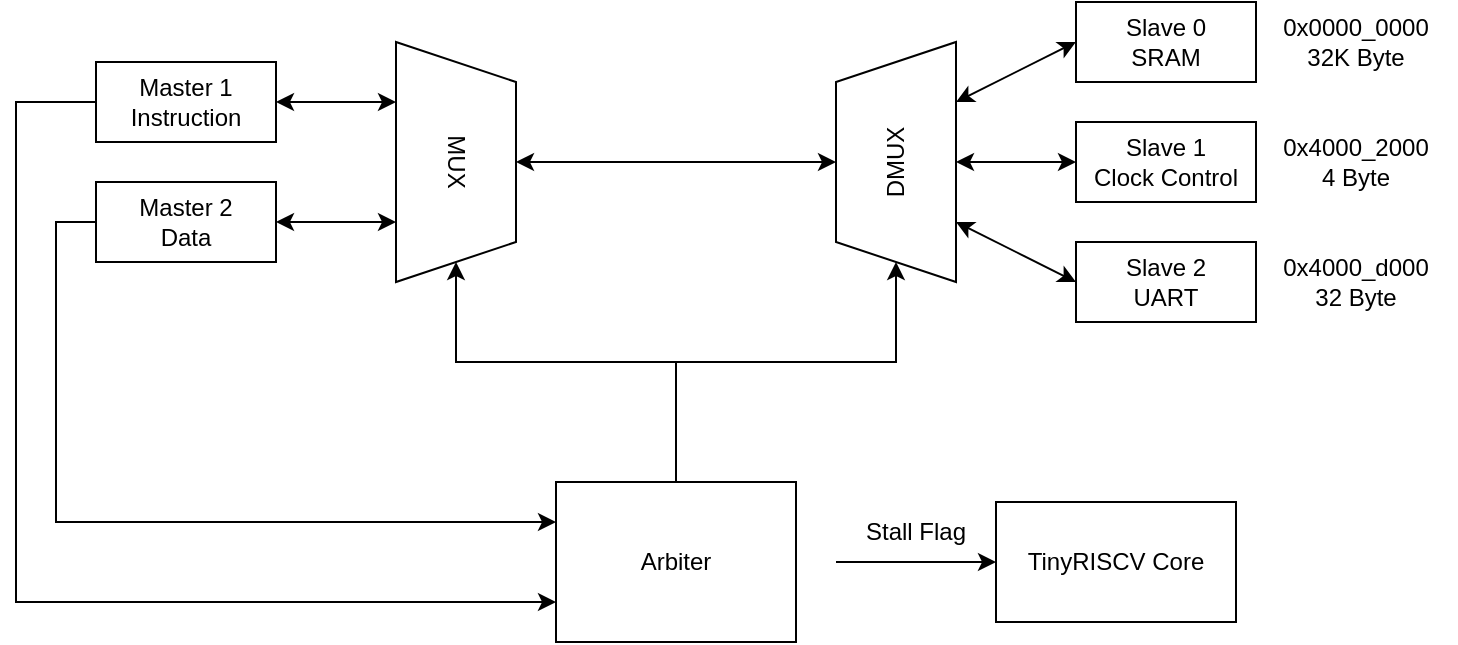 <mxfile version="24.7.17" pages="2">
  <diagram name="第 1 页" id="b-EVU40KWxajxsrVCCrd">
    <mxGraphModel dx="842" dy="523" grid="1" gridSize="10" guides="1" tooltips="1" connect="1" arrows="1" fold="1" page="0" pageScale="1" pageWidth="827" pageHeight="1169" math="0" shadow="0">
      <root>
        <mxCell id="0" />
        <mxCell id="1" parent="0" />
        <mxCell id="rKDLhmpvDE_6_bQ8ug5Q-1" value="MUX" style="shape=trapezoid;perimeter=trapezoidPerimeter;whiteSpace=wrap;html=1;fixedSize=1;rotation=90;" parent="1" vertex="1">
          <mxGeometry x="230" y="250" width="120" height="60" as="geometry" />
        </mxCell>
        <mxCell id="BjeTS2h7bdXaaDoNKuoi-2" value="" style="endArrow=classic;startArrow=classic;html=1;rounded=0;entryX=0.25;entryY=1;entryDx=0;entryDy=0;" parent="1" target="rKDLhmpvDE_6_bQ8ug5Q-1" edge="1">
          <mxGeometry width="50" height="50" relative="1" as="geometry">
            <mxPoint x="200" y="250" as="sourcePoint" />
            <mxPoint x="200" y="260" as="targetPoint" />
          </mxGeometry>
        </mxCell>
        <mxCell id="BjeTS2h7bdXaaDoNKuoi-3" value="" style="endArrow=classic;startArrow=classic;html=1;rounded=0;entryX=0.75;entryY=1;entryDx=0;entryDy=0;" parent="1" target="rKDLhmpvDE_6_bQ8ug5Q-1" edge="1">
          <mxGeometry width="50" height="50" relative="1" as="geometry">
            <mxPoint x="200" y="310" as="sourcePoint" />
            <mxPoint x="200" y="320" as="targetPoint" />
          </mxGeometry>
        </mxCell>
        <mxCell id="BjeTS2h7bdXaaDoNKuoi-5" value="Master 1&lt;div&gt;Instruction&lt;/div&gt;" style="rounded=0;whiteSpace=wrap;html=1;" parent="1" vertex="1">
          <mxGeometry x="110" y="230" width="90" height="40" as="geometry" />
        </mxCell>
        <mxCell id="BjeTS2h7bdXaaDoNKuoi-6" value="Master 2&lt;div&gt;Data&lt;/div&gt;" style="rounded=0;whiteSpace=wrap;html=1;" parent="1" vertex="1">
          <mxGeometry x="110" y="290" width="90" height="40" as="geometry" />
        </mxCell>
        <mxCell id="ebW_fFtAr_l6kahx4v87-1" value="Arbiter" style="rounded=0;whiteSpace=wrap;html=1;" parent="1" vertex="1">
          <mxGeometry x="340" y="440" width="120" height="80" as="geometry" />
        </mxCell>
        <mxCell id="ebW_fFtAr_l6kahx4v87-2" value="" style="endArrow=classic;html=1;rounded=0;exitX=0;exitY=0.5;exitDx=0;exitDy=0;entryX=0;entryY=0.75;entryDx=0;entryDy=0;" parent="1" source="BjeTS2h7bdXaaDoNKuoi-5" target="ebW_fFtAr_l6kahx4v87-1" edge="1">
          <mxGeometry width="50" height="50" relative="1" as="geometry">
            <mxPoint x="210" y="470" as="sourcePoint" />
            <mxPoint x="260" y="420" as="targetPoint" />
            <Array as="points">
              <mxPoint x="70" y="250" />
              <mxPoint x="70" y="500" />
            </Array>
          </mxGeometry>
        </mxCell>
        <mxCell id="ebW_fFtAr_l6kahx4v87-4" value="" style="endArrow=classic;html=1;rounded=0;entryX=0;entryY=0.25;entryDx=0;entryDy=0;exitX=0;exitY=0.5;exitDx=0;exitDy=0;" parent="1" source="BjeTS2h7bdXaaDoNKuoi-6" target="ebW_fFtAr_l6kahx4v87-1" edge="1">
          <mxGeometry width="50" height="50" relative="1" as="geometry">
            <mxPoint x="110" y="420" as="sourcePoint" />
            <mxPoint x="160" y="370" as="targetPoint" />
            <Array as="points">
              <mxPoint x="90" y="310" />
              <mxPoint x="90" y="460" />
            </Array>
          </mxGeometry>
        </mxCell>
        <mxCell id="ebW_fFtAr_l6kahx4v87-5" value="" style="endArrow=classic;html=1;rounded=0;entryX=1;entryY=0.5;entryDx=0;entryDy=0;exitX=0.5;exitY=0;exitDx=0;exitDy=0;" parent="1" source="ebW_fFtAr_l6kahx4v87-1" target="rKDLhmpvDE_6_bQ8ug5Q-1" edge="1">
          <mxGeometry width="50" height="50" relative="1" as="geometry">
            <mxPoint x="420" y="440" as="sourcePoint" />
            <mxPoint x="470" y="390" as="targetPoint" />
            <Array as="points">
              <mxPoint x="400" y="380" />
              <mxPoint x="290" y="380" />
            </Array>
          </mxGeometry>
        </mxCell>
        <mxCell id="ebW_fFtAr_l6kahx4v87-6" value="DMUX" style="shape=trapezoid;perimeter=trapezoidPerimeter;whiteSpace=wrap;html=1;fixedSize=1;rotation=-90;" parent="1" vertex="1">
          <mxGeometry x="450" y="250" width="120" height="60" as="geometry" />
        </mxCell>
        <mxCell id="ebW_fFtAr_l6kahx4v87-7" value="" style="endArrow=classic;startArrow=classic;html=1;rounded=0;exitX=0.5;exitY=0;exitDx=0;exitDy=0;entryX=0.5;entryY=0;entryDx=0;entryDy=0;" parent="1" source="rKDLhmpvDE_6_bQ8ug5Q-1" target="ebW_fFtAr_l6kahx4v87-6" edge="1">
          <mxGeometry width="50" height="50" relative="1" as="geometry">
            <mxPoint x="350" y="290" as="sourcePoint" />
            <mxPoint x="400" y="240" as="targetPoint" />
          </mxGeometry>
        </mxCell>
        <mxCell id="ebW_fFtAr_l6kahx4v87-8" value="" style="endArrow=classic;html=1;rounded=0;" parent="1" target="ebW_fFtAr_l6kahx4v87-6" edge="1">
          <mxGeometry width="50" height="50" relative="1" as="geometry">
            <mxPoint x="400" y="380" as="sourcePoint" />
            <mxPoint x="470" y="330" as="targetPoint" />
            <Array as="points">
              <mxPoint x="510" y="380" />
            </Array>
          </mxGeometry>
        </mxCell>
        <mxCell id="ebW_fFtAr_l6kahx4v87-10" value="Slave 0&lt;div&gt;SRAM&lt;/div&gt;" style="rounded=0;whiteSpace=wrap;html=1;" parent="1" vertex="1">
          <mxGeometry x="600" y="200" width="90" height="40" as="geometry" />
        </mxCell>
        <mxCell id="ebW_fFtAr_l6kahx4v87-11" value="Slave 1&lt;div&gt;Clock Control&lt;/div&gt;" style="rounded=0;whiteSpace=wrap;html=1;" parent="1" vertex="1">
          <mxGeometry x="600" y="260" width="90" height="40" as="geometry" />
        </mxCell>
        <mxCell id="ebW_fFtAr_l6kahx4v87-12" value="Slave 2&lt;br&gt;UART" style="rounded=0;whiteSpace=wrap;html=1;" parent="1" vertex="1">
          <mxGeometry x="600" y="320" width="90" height="40" as="geometry" />
        </mxCell>
        <mxCell id="ebW_fFtAr_l6kahx4v87-13" value="" style="endArrow=classic;startArrow=classic;html=1;rounded=0;exitX=0.75;exitY=1;exitDx=0;exitDy=0;entryX=0;entryY=0.5;entryDx=0;entryDy=0;" parent="1" source="ebW_fFtAr_l6kahx4v87-6" target="ebW_fFtAr_l6kahx4v87-10" edge="1">
          <mxGeometry width="50" height="50" relative="1" as="geometry">
            <mxPoint x="540" y="260" as="sourcePoint" />
            <mxPoint x="590" y="210" as="targetPoint" />
          </mxGeometry>
        </mxCell>
        <mxCell id="ebW_fFtAr_l6kahx4v87-14" value="" style="endArrow=classic;startArrow=classic;html=1;rounded=0;entryX=0;entryY=0.5;entryDx=0;entryDy=0;exitX=0.5;exitY=1;exitDx=0;exitDy=0;" parent="1" source="ebW_fFtAr_l6kahx4v87-6" target="ebW_fFtAr_l6kahx4v87-11" edge="1">
          <mxGeometry width="50" height="50" relative="1" as="geometry">
            <mxPoint x="510" y="310" as="sourcePoint" />
            <mxPoint x="560" y="260" as="targetPoint" />
          </mxGeometry>
        </mxCell>
        <mxCell id="ebW_fFtAr_l6kahx4v87-15" value="" style="endArrow=classic;startArrow=classic;html=1;rounded=0;entryX=0;entryY=0.5;entryDx=0;entryDy=0;exitX=0.25;exitY=1;exitDx=0;exitDy=0;" parent="1" source="ebW_fFtAr_l6kahx4v87-6" target="ebW_fFtAr_l6kahx4v87-12" edge="1">
          <mxGeometry width="50" height="50" relative="1" as="geometry">
            <mxPoint x="510" y="310" as="sourcePoint" />
            <mxPoint x="560" y="260" as="targetPoint" />
          </mxGeometry>
        </mxCell>
        <mxCell id="ebW_fFtAr_l6kahx4v87-16" value="" style="endArrow=classic;html=1;rounded=0;" parent="1" edge="1">
          <mxGeometry width="50" height="50" relative="1" as="geometry">
            <mxPoint x="480" y="480" as="sourcePoint" />
            <mxPoint x="560" y="480" as="targetPoint" />
          </mxGeometry>
        </mxCell>
        <mxCell id="ebW_fFtAr_l6kahx4v87-17" value="TinyRISCV Core" style="rounded=0;whiteSpace=wrap;html=1;" parent="1" vertex="1">
          <mxGeometry x="560" y="450" width="120" height="60" as="geometry" />
        </mxCell>
        <mxCell id="ebW_fFtAr_l6kahx4v87-18" value="Stall Flag" style="text;html=1;align=center;verticalAlign=middle;whiteSpace=wrap;rounded=0;" parent="1" vertex="1">
          <mxGeometry x="490" y="450" width="60" height="30" as="geometry" />
        </mxCell>
        <mxCell id="qNYa9hGUip3nn4nf7X7f-1" value="0x0000_0000&lt;div&gt;32K Byte&lt;/div&gt;" style="text;html=1;align=center;verticalAlign=middle;whiteSpace=wrap;rounded=0;" vertex="1" parent="1">
          <mxGeometry x="690" y="205" width="100" height="30" as="geometry" />
        </mxCell>
        <mxCell id="qNYa9hGUip3nn4nf7X7f-2" value="0x4000_2000&lt;div&gt;4 Byte&lt;/div&gt;" style="text;html=1;align=center;verticalAlign=middle;whiteSpace=wrap;rounded=0;" vertex="1" parent="1">
          <mxGeometry x="690" y="265" width="100" height="30" as="geometry" />
        </mxCell>
        <mxCell id="qNYa9hGUip3nn4nf7X7f-3" value="0x4000_d000&lt;div&gt;32 Byte&lt;/div&gt;" style="text;html=1;align=center;verticalAlign=middle;whiteSpace=wrap;rounded=0;" vertex="1" parent="1">
          <mxGeometry x="690" y="325" width="100" height="30" as="geometry" />
        </mxCell>
      </root>
    </mxGraphModel>
  </diagram>
  <diagram id="SIlsytZ1vfuuJoF5Wqu-" name="第 2 页">
    <mxGraphModel dx="1563" dy="723" grid="1" gridSize="10" guides="1" tooltips="1" connect="1" arrows="1" fold="1" page="0" pageScale="1" pageWidth="827" pageHeight="1169" math="0" shadow="0">
      <root>
        <mxCell id="0" />
        <mxCell id="1" parent="0" />
        <mxCell id="seRImUK0ty6d0D9ATe7a-1" value="Data Req" style="text;html=1;align=right;verticalAlign=middle;whiteSpace=wrap;rounded=0;" vertex="1" parent="1">
          <mxGeometry x="-380" y="110" width="60" height="40" as="geometry" />
        </mxCell>
        <mxCell id="seRImUK0ty6d0D9ATe7a-2" value="Hold Flag" style="text;html=1;align=right;verticalAlign=middle;whiteSpace=wrap;rounded=0;" vertex="1" parent="1">
          <mxGeometry x="-380" y="150" width="60" height="40" as="geometry" />
        </mxCell>
        <mxCell id="seRImUK0ty6d0D9ATe7a-3" value="" style="endArrow=none;html=1;rounded=0;" edge="1" parent="1">
          <mxGeometry width="50" height="50" relative="1" as="geometry">
            <mxPoint x="-280" y="140" as="sourcePoint" />
            <mxPoint x="-240" y="140" as="targetPoint" />
          </mxGeometry>
        </mxCell>
        <mxCell id="seRImUK0ty6d0D9ATe7a-4" value="" style="endArrow=none;html=1;rounded=0;" edge="1" parent="1">
          <mxGeometry width="50" height="50" relative="1" as="geometry">
            <mxPoint x="-240" y="140" as="sourcePoint" />
            <mxPoint x="-200" y="140" as="targetPoint" />
            <Array as="points">
              <mxPoint x="-240" y="120" />
              <mxPoint x="-200" y="120" />
            </Array>
          </mxGeometry>
        </mxCell>
        <mxCell id="seRImUK0ty6d0D9ATe7a-5" value="" style="endArrow=none;html=1;rounded=0;" edge="1" parent="1">
          <mxGeometry width="50" height="50" relative="1" as="geometry">
            <mxPoint x="-200" y="140" as="sourcePoint" />
            <mxPoint x="-160" y="140" as="targetPoint" />
          </mxGeometry>
        </mxCell>
        <mxCell id="seRImUK0ty6d0D9ATe7a-8" value="" style="endArrow=none;html=1;rounded=0;" edge="1" parent="1">
          <mxGeometry width="50" height="50" relative="1" as="geometry">
            <mxPoint x="-240" y="180" as="sourcePoint" />
            <mxPoint x="-200" y="180" as="targetPoint" />
            <Array as="points">
              <mxPoint x="-240" y="160" />
              <mxPoint x="-200" y="160" />
            </Array>
          </mxGeometry>
        </mxCell>
        <mxCell id="seRImUK0ty6d0D9ATe7a-11" value="" style="endArrow=none;html=1;rounded=0;" edge="1" parent="1">
          <mxGeometry width="50" height="50" relative="1" as="geometry">
            <mxPoint x="-280" y="180" as="sourcePoint" />
            <mxPoint x="-240" y="180" as="targetPoint" />
          </mxGeometry>
        </mxCell>
        <mxCell id="seRImUK0ty6d0D9ATe7a-12" value="" style="endArrow=none;html=1;rounded=0;" edge="1" parent="1">
          <mxGeometry width="50" height="50" relative="1" as="geometry">
            <mxPoint x="-200" y="180" as="sourcePoint" />
            <mxPoint x="-80" y="180" as="targetPoint" />
          </mxGeometry>
        </mxCell>
        <mxCell id="seRImUK0ty6d0D9ATe7a-14" value="Data Req" style="text;html=1;align=right;verticalAlign=middle;whiteSpace=wrap;rounded=0;" vertex="1" parent="1">
          <mxGeometry x="-40" y="90" width="60" height="40" as="geometry" />
        </mxCell>
        <mxCell id="seRImUK0ty6d0D9ATe7a-15" value="Gran" style="text;html=1;align=right;verticalAlign=middle;whiteSpace=wrap;rounded=0;" vertex="1" parent="1">
          <mxGeometry x="-40" y="130" width="60" height="40" as="geometry" />
        </mxCell>
        <mxCell id="seRImUK0ty6d0D9ATe7a-17" value="" style="endArrow=none;html=1;rounded=0;" edge="1" parent="1">
          <mxGeometry width="50" height="50" relative="1" as="geometry">
            <mxPoint x="-200" y="220" as="sourcePoint" />
            <mxPoint x="-80" y="220" as="targetPoint" />
          </mxGeometry>
        </mxCell>
        <mxCell id="seRImUK0ty6d0D9ATe7a-18" value="" style="endArrow=none;html=1;rounded=0;" edge="1" parent="1">
          <mxGeometry width="50" height="50" relative="1" as="geometry">
            <mxPoint x="-200" y="140" as="sourcePoint" />
            <mxPoint x="-80" y="140" as="targetPoint" />
          </mxGeometry>
        </mxCell>
        <mxCell id="seRImUK0ty6d0D9ATe7a-23" value="" style="endArrow=none;html=1;rounded=0;" edge="1" parent="1">
          <mxGeometry width="50" height="50" relative="1" as="geometry">
            <mxPoint x="60" y="120" as="sourcePoint" />
            <mxPoint x="100" y="120" as="targetPoint" />
          </mxGeometry>
        </mxCell>
        <mxCell id="seRImUK0ty6d0D9ATe7a-24" value="" style="endArrow=none;html=1;rounded=0;" edge="1" parent="1">
          <mxGeometry width="50" height="50" relative="1" as="geometry">
            <mxPoint x="100" y="120" as="sourcePoint" />
            <mxPoint x="140" y="120" as="targetPoint" />
            <Array as="points">
              <mxPoint x="100" y="100" />
              <mxPoint x="140" y="100" />
            </Array>
          </mxGeometry>
        </mxCell>
        <mxCell id="seRImUK0ty6d0D9ATe7a-25" value="" style="endArrow=none;html=1;rounded=0;" edge="1" parent="1">
          <mxGeometry width="50" height="50" relative="1" as="geometry">
            <mxPoint x="140" y="120" as="sourcePoint" />
            <mxPoint x="180" y="120" as="targetPoint" />
          </mxGeometry>
        </mxCell>
        <mxCell id="seRImUK0ty6d0D9ATe7a-26" value="" style="endArrow=none;html=1;rounded=0;" edge="1" parent="1">
          <mxGeometry width="50" height="50" relative="1" as="geometry">
            <mxPoint x="140" y="120" as="sourcePoint" />
            <mxPoint x="260" y="120" as="targetPoint" />
          </mxGeometry>
        </mxCell>
        <mxCell id="seRImUK0ty6d0D9ATe7a-29" value="Read Data" style="text;html=1;align=right;verticalAlign=middle;whiteSpace=wrap;rounded=0;" vertex="1" parent="1">
          <mxGeometry x="-380" y="190" width="60" height="40" as="geometry" />
        </mxCell>
        <mxCell id="seRImUK0ty6d0D9ATe7a-30" value="Write Data" style="text;html=1;align=right;verticalAlign=middle;whiteSpace=wrap;rounded=0;" vertex="1" parent="1">
          <mxGeometry x="-380" y="230" width="60" height="40" as="geometry" />
        </mxCell>
        <mxCell id="seRImUK0ty6d0D9ATe7a-31" value="" style="endArrow=none;html=1;rounded=0;" edge="1" parent="1">
          <mxGeometry width="50" height="50" relative="1" as="geometry">
            <mxPoint x="-240" y="220" as="sourcePoint" />
            <mxPoint x="-200" y="220" as="targetPoint" />
            <Array as="points">
              <mxPoint x="-230" y="200" />
              <mxPoint x="-210" y="200" />
            </Array>
          </mxGeometry>
        </mxCell>
        <mxCell id="seRImUK0ty6d0D9ATe7a-32" value="" style="endArrow=none;html=1;rounded=0;" edge="1" parent="1">
          <mxGeometry width="50" height="50" relative="1" as="geometry">
            <mxPoint x="-240" y="200" as="sourcePoint" />
            <mxPoint x="-200" y="200" as="targetPoint" />
            <Array as="points">
              <mxPoint x="-230" y="220" />
              <mxPoint x="-210" y="220" />
            </Array>
          </mxGeometry>
        </mxCell>
        <mxCell id="seRImUK0ty6d0D9ATe7a-34" value="" style="endArrow=none;html=1;rounded=0;" edge="1" parent="1">
          <mxGeometry width="50" height="50" relative="1" as="geometry">
            <mxPoint x="-200" y="260" as="sourcePoint" />
            <mxPoint x="-160" y="260" as="targetPoint" />
            <Array as="points">
              <mxPoint x="-190" y="240" />
              <mxPoint x="-170" y="240" />
            </Array>
          </mxGeometry>
        </mxCell>
        <mxCell id="seRImUK0ty6d0D9ATe7a-35" value="" style="endArrow=none;html=1;rounded=0;" edge="1" parent="1">
          <mxGeometry width="50" height="50" relative="1" as="geometry">
            <mxPoint x="-200" y="240" as="sourcePoint" />
            <mxPoint x="-160" y="240" as="targetPoint" />
            <Array as="points">
              <mxPoint x="-190" y="260" />
              <mxPoint x="-170" y="260" />
            </Array>
          </mxGeometry>
        </mxCell>
        <mxCell id="seRImUK0ty6d0D9ATe7a-36" value="" style="endArrow=none;html=1;rounded=0;" edge="1" parent="1">
          <mxGeometry width="50" height="50" relative="1" as="geometry">
            <mxPoint x="-280" y="220" as="sourcePoint" />
            <mxPoint x="-240" y="220" as="targetPoint" />
          </mxGeometry>
        </mxCell>
        <mxCell id="seRImUK0ty6d0D9ATe7a-39" value="" style="endArrow=none;html=1;rounded=0;" edge="1" parent="1">
          <mxGeometry width="50" height="50" relative="1" as="geometry">
            <mxPoint x="-280" y="260" as="sourcePoint" />
            <mxPoint x="-200" y="260" as="targetPoint" />
          </mxGeometry>
        </mxCell>
        <mxCell id="seRImUK0ty6d0D9ATe7a-40" value="" style="endArrow=none;html=1;rounded=0;" edge="1" parent="1">
          <mxGeometry width="50" height="50" relative="1" as="geometry">
            <mxPoint x="-160" y="260" as="sourcePoint" />
            <mxPoint x="-80" y="260" as="targetPoint" />
          </mxGeometry>
        </mxCell>
        <mxCell id="seRImUK0ty6d0D9ATe7a-41" value="" style="endArrow=none;html=1;rounded=0;" edge="1" parent="1">
          <mxGeometry width="50" height="50" relative="1" as="geometry">
            <mxPoint x="100" y="159.8" as="sourcePoint" />
            <mxPoint x="140" y="159.8" as="targetPoint" />
            <Array as="points">
              <mxPoint x="100" y="139.8" />
              <mxPoint x="140" y="139.8" />
            </Array>
          </mxGeometry>
        </mxCell>
        <mxCell id="seRImUK0ty6d0D9ATe7a-42" value="" style="endArrow=none;html=1;rounded=0;" edge="1" parent="1">
          <mxGeometry width="50" height="50" relative="1" as="geometry">
            <mxPoint x="60" y="159.8" as="sourcePoint" />
            <mxPoint x="100" y="159.8" as="targetPoint" />
          </mxGeometry>
        </mxCell>
        <mxCell id="seRImUK0ty6d0D9ATe7a-43" value="" style="endArrow=none;html=1;rounded=0;" edge="1" parent="1">
          <mxGeometry width="50" height="50" relative="1" as="geometry">
            <mxPoint x="140" y="159.8" as="sourcePoint" />
            <mxPoint x="260" y="159.8" as="targetPoint" />
          </mxGeometry>
        </mxCell>
        <mxCell id="seRImUK0ty6d0D9ATe7a-44" value="Read Data" style="text;html=1;align=right;verticalAlign=middle;whiteSpace=wrap;rounded=0;" vertex="1" parent="1">
          <mxGeometry x="-40" y="170" width="60" height="40" as="geometry" />
        </mxCell>
        <mxCell id="seRImUK0ty6d0D9ATe7a-45" value="Write Data" style="text;html=1;align=right;verticalAlign=middle;whiteSpace=wrap;rounded=0;" vertex="1" parent="1">
          <mxGeometry x="-40" y="210" width="60" height="40" as="geometry" />
        </mxCell>
        <mxCell id="seRImUK0ty6d0D9ATe7a-46" value="" style="endArrow=none;html=1;rounded=0;" edge="1" parent="1">
          <mxGeometry width="50" height="50" relative="1" as="geometry">
            <mxPoint x="140" y="199.66" as="sourcePoint" />
            <mxPoint x="180" y="199.66" as="targetPoint" />
            <Array as="points">
              <mxPoint x="150" y="179.66" />
              <mxPoint x="170" y="179.66" />
            </Array>
          </mxGeometry>
        </mxCell>
        <mxCell id="seRImUK0ty6d0D9ATe7a-47" value="" style="endArrow=none;html=1;rounded=0;" edge="1" parent="1">
          <mxGeometry width="50" height="50" relative="1" as="geometry">
            <mxPoint x="140" y="179.66" as="sourcePoint" />
            <mxPoint x="180" y="179.66" as="targetPoint" />
            <Array as="points">
              <mxPoint x="150" y="199.66" />
              <mxPoint x="170" y="199.66" />
            </Array>
          </mxGeometry>
        </mxCell>
        <mxCell id="seRImUK0ty6d0D9ATe7a-48" value="" style="endArrow=none;html=1;rounded=0;" edge="1" parent="1">
          <mxGeometry width="50" height="50" relative="1" as="geometry">
            <mxPoint x="60" y="199.66" as="sourcePoint" />
            <mxPoint x="140" y="199.66" as="targetPoint" />
          </mxGeometry>
        </mxCell>
        <mxCell id="seRImUK0ty6d0D9ATe7a-49" value="" style="endArrow=none;html=1;rounded=0;" edge="1" parent="1">
          <mxGeometry width="50" height="50" relative="1" as="geometry">
            <mxPoint x="180" y="199.66" as="sourcePoint" />
            <mxPoint x="260" y="199.66" as="targetPoint" />
          </mxGeometry>
        </mxCell>
        <mxCell id="seRImUK0ty6d0D9ATe7a-50" value="" style="endArrow=none;html=1;rounded=0;" edge="1" parent="1">
          <mxGeometry width="50" height="50" relative="1" as="geometry">
            <mxPoint x="140" y="239.66" as="sourcePoint" />
            <mxPoint x="180" y="239.66" as="targetPoint" />
            <Array as="points">
              <mxPoint x="150" y="219.66" />
              <mxPoint x="170" y="219.66" />
            </Array>
          </mxGeometry>
        </mxCell>
        <mxCell id="seRImUK0ty6d0D9ATe7a-51" value="" style="endArrow=none;html=1;rounded=0;" edge="1" parent="1">
          <mxGeometry width="50" height="50" relative="1" as="geometry">
            <mxPoint x="140" y="219.66" as="sourcePoint" />
            <mxPoint x="180" y="219.66" as="targetPoint" />
            <Array as="points">
              <mxPoint x="150" y="239.66" />
              <mxPoint x="170" y="239.66" />
            </Array>
          </mxGeometry>
        </mxCell>
        <mxCell id="seRImUK0ty6d0D9ATe7a-52" value="" style="endArrow=none;html=1;rounded=0;" edge="1" parent="1">
          <mxGeometry width="50" height="50" relative="1" as="geometry">
            <mxPoint x="60" y="239.66" as="sourcePoint" />
            <mxPoint x="140" y="239.66" as="targetPoint" />
          </mxGeometry>
        </mxCell>
        <mxCell id="seRImUK0ty6d0D9ATe7a-53" value="" style="endArrow=none;html=1;rounded=0;" edge="1" parent="1">
          <mxGeometry width="50" height="50" relative="1" as="geometry">
            <mxPoint x="180" y="239.66" as="sourcePoint" />
            <mxPoint x="260" y="239.66" as="targetPoint" />
          </mxGeometry>
        </mxCell>
        <mxCell id="seRImUK0ty6d0D9ATe7a-54" value="rib Bus" style="text;html=1;align=center;verticalAlign=middle;whiteSpace=wrap;rounded=0;" vertex="1" parent="1">
          <mxGeometry x="-360" y="50" width="280" height="30" as="geometry" />
        </mxCell>
        <mxCell id="seRImUK0ty6d0D9ATe7a-55" value="AHB Bus" style="text;html=1;align=center;verticalAlign=middle;whiteSpace=wrap;rounded=0;" vertex="1" parent="1">
          <mxGeometry x="-20" y="50" width="280" height="30" as="geometry" />
        </mxCell>
        <mxCell id="seRImUK0ty6d0D9ATe7a-56" value="Ready" style="text;html=1;align=right;verticalAlign=middle;whiteSpace=wrap;rounded=0;" vertex="1" parent="1">
          <mxGeometry x="-40" y="250" width="60" height="40" as="geometry" />
        </mxCell>
        <mxCell id="seRImUK0ty6d0D9ATe7a-57" value="" style="endArrow=none;html=1;rounded=0;" edge="1" parent="1">
          <mxGeometry width="50" height="50" relative="1" as="geometry">
            <mxPoint x="140" y="279.71" as="sourcePoint" />
            <mxPoint x="180" y="279.71" as="targetPoint" />
            <Array as="points">
              <mxPoint x="140" y="259.71" />
              <mxPoint x="180" y="259.71" />
            </Array>
          </mxGeometry>
        </mxCell>
        <mxCell id="seRImUK0ty6d0D9ATe7a-58" value="" style="endArrow=none;html=1;rounded=0;" edge="1" parent="1">
          <mxGeometry width="50" height="50" relative="1" as="geometry">
            <mxPoint x="100" y="279.71" as="sourcePoint" />
            <mxPoint x="140" y="279.71" as="targetPoint" />
          </mxGeometry>
        </mxCell>
        <mxCell id="seRImUK0ty6d0D9ATe7a-59" value="" style="endArrow=none;html=1;rounded=0;" edge="1" parent="1">
          <mxGeometry width="50" height="50" relative="1" as="geometry">
            <mxPoint x="60" y="280" as="sourcePoint" />
            <mxPoint x="140" y="279.71" as="targetPoint" />
          </mxGeometry>
        </mxCell>
        <mxCell id="seRImUK0ty6d0D9ATe7a-60" value="" style="endArrow=none;html=1;rounded=0;" edge="1" parent="1">
          <mxGeometry width="50" height="50" relative="1" as="geometry">
            <mxPoint x="180" y="280" as="sourcePoint" />
            <mxPoint x="260" y="280" as="targetPoint" />
          </mxGeometry>
        </mxCell>
        <mxCell id="seRImUK0ty6d0D9ATe7a-61" value="" style="endArrow=none;dashed=1;html=1;dashPattern=1 3;strokeWidth=2;rounded=0;" edge="1" parent="1">
          <mxGeometry width="50" height="50" relative="1" as="geometry">
            <mxPoint x="-60" y="300" as="sourcePoint" />
            <mxPoint x="-60" y="40" as="targetPoint" />
          </mxGeometry>
        </mxCell>
      </root>
    </mxGraphModel>
  </diagram>
</mxfile>
